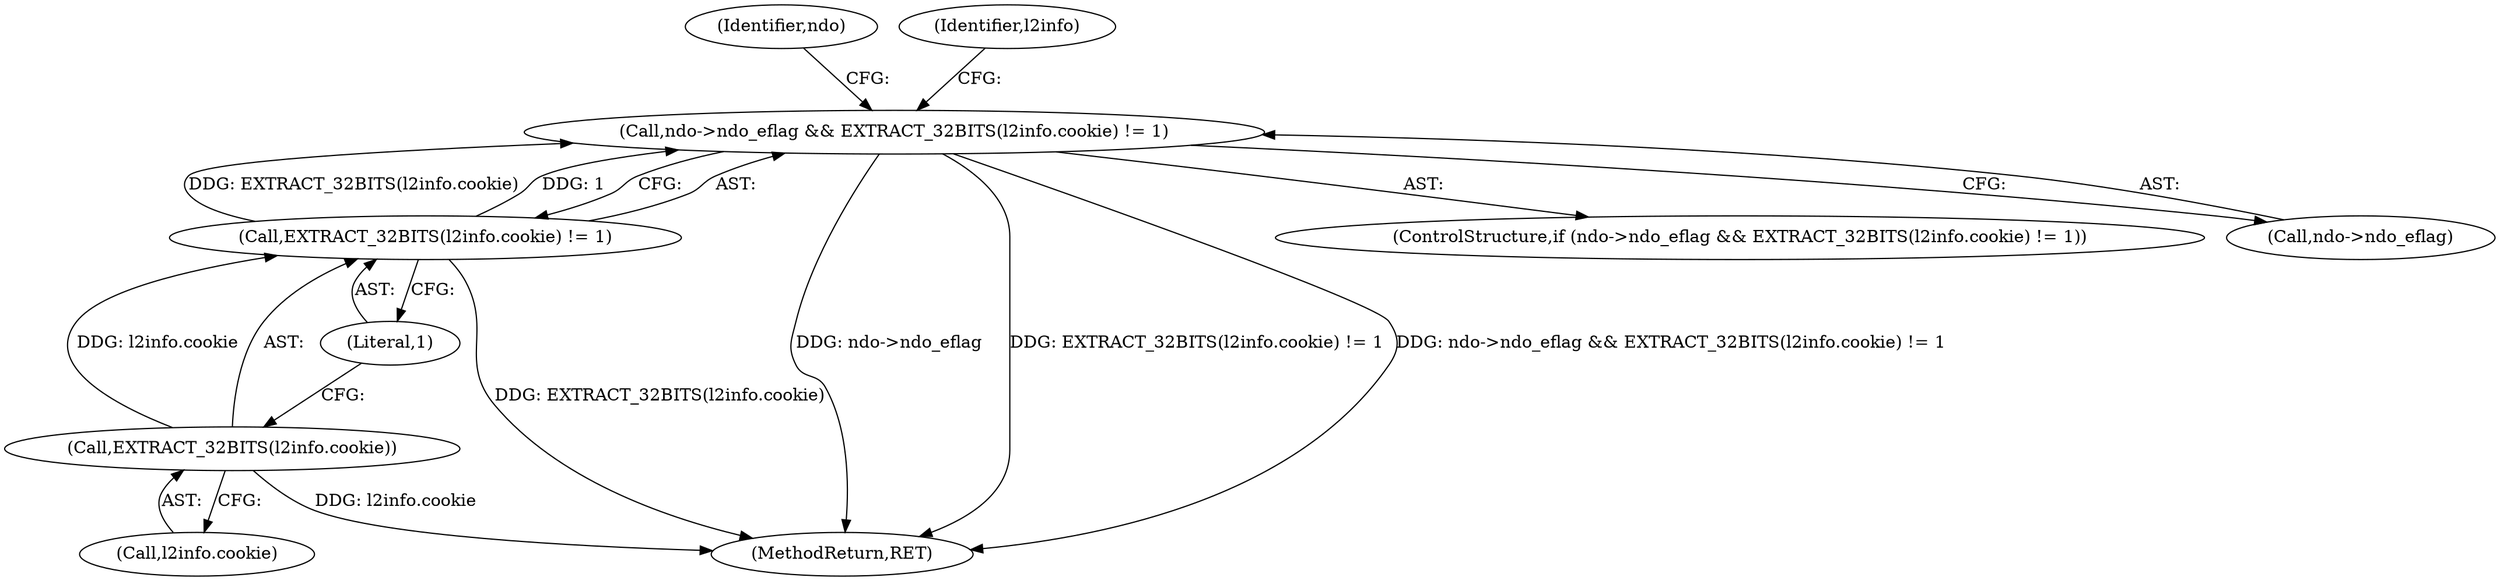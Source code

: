 digraph "0_tcpdump_1dcd10aceabbc03bf571ea32b892c522cbe923de_7@pointer" {
"1000222" [label="(Call,ndo->ndo_eflag && EXTRACT_32BITS(l2info.cookie) != 1)"];
"1000226" [label="(Call,EXTRACT_32BITS(l2info.cookie) != 1)"];
"1000227" [label="(Call,EXTRACT_32BITS(l2info.cookie))"];
"1000294" [label="(MethodReturn,RET)"];
"1000231" [label="(Literal,1)"];
"1000221" [label="(ControlStructure,if (ndo->ndo_eflag && EXTRACT_32BITS(l2info.cookie) != 1))"];
"1000234" [label="(Identifier,ndo)"];
"1000242" [label="(Identifier,l2info)"];
"1000227" [label="(Call,EXTRACT_32BITS(l2info.cookie))"];
"1000223" [label="(Call,ndo->ndo_eflag)"];
"1000226" [label="(Call,EXTRACT_32BITS(l2info.cookie) != 1)"];
"1000222" [label="(Call,ndo->ndo_eflag && EXTRACT_32BITS(l2info.cookie) != 1)"];
"1000228" [label="(Call,l2info.cookie)"];
"1000222" -> "1000221"  [label="AST: "];
"1000222" -> "1000223"  [label="CFG: "];
"1000222" -> "1000226"  [label="CFG: "];
"1000223" -> "1000222"  [label="AST: "];
"1000226" -> "1000222"  [label="AST: "];
"1000234" -> "1000222"  [label="CFG: "];
"1000242" -> "1000222"  [label="CFG: "];
"1000222" -> "1000294"  [label="DDG: ndo->ndo_eflag"];
"1000222" -> "1000294"  [label="DDG: EXTRACT_32BITS(l2info.cookie) != 1"];
"1000222" -> "1000294"  [label="DDG: ndo->ndo_eflag && EXTRACT_32BITS(l2info.cookie) != 1"];
"1000226" -> "1000222"  [label="DDG: EXTRACT_32BITS(l2info.cookie)"];
"1000226" -> "1000222"  [label="DDG: 1"];
"1000226" -> "1000231"  [label="CFG: "];
"1000227" -> "1000226"  [label="AST: "];
"1000231" -> "1000226"  [label="AST: "];
"1000226" -> "1000294"  [label="DDG: EXTRACT_32BITS(l2info.cookie)"];
"1000227" -> "1000226"  [label="DDG: l2info.cookie"];
"1000227" -> "1000228"  [label="CFG: "];
"1000228" -> "1000227"  [label="AST: "];
"1000231" -> "1000227"  [label="CFG: "];
"1000227" -> "1000294"  [label="DDG: l2info.cookie"];
}
